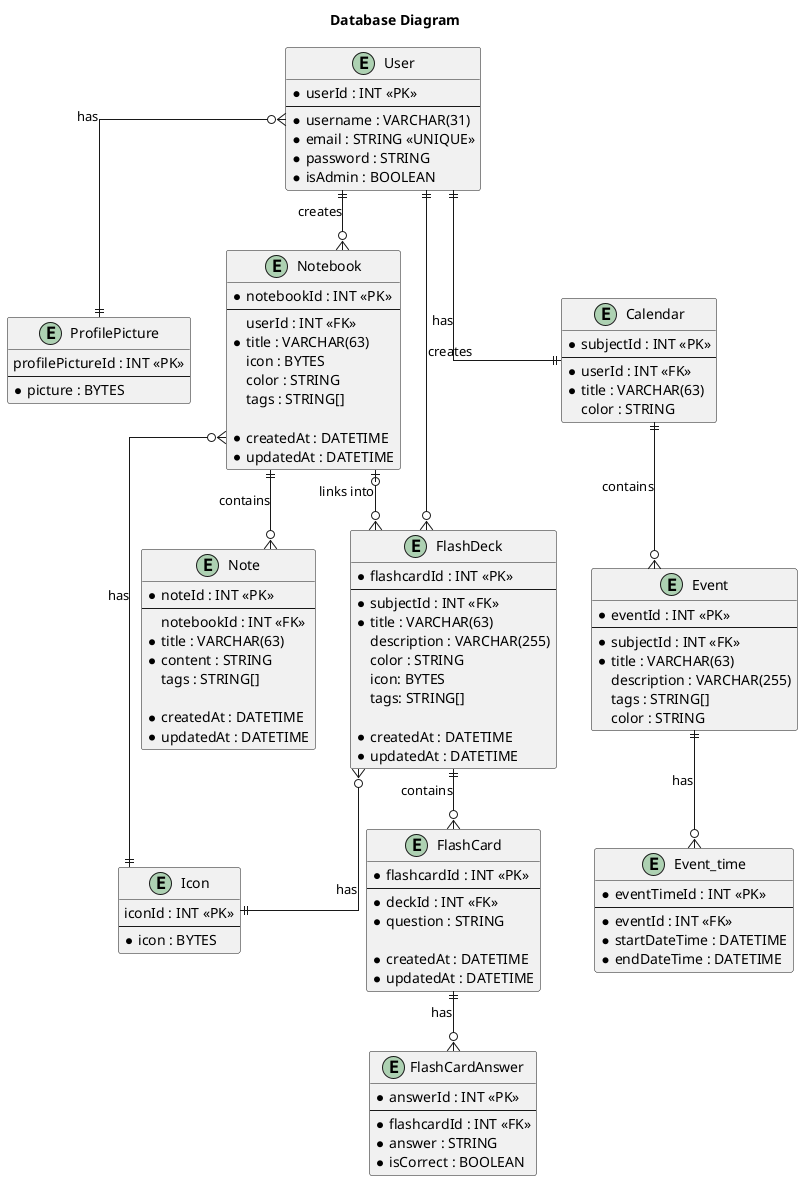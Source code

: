 ﻿@startuml
skinparam shadowing false
skinparam linetype ortho
title Database Diagram

entity User {
    * userId : INT <<PK>>
    --
    * username : VARCHAR(31)
    * email : STRING <<UNIQUE>>
    * password : STRING
    * isAdmin : BOOLEAN
}

entity ProfilePicture {
    profilePictureId : INT <<PK>>
    --
    *picture : BYTES
}

entity Icon {
    iconId : INT <<PK>>
    --
    *icon : BYTES
}

entity Notebook {
    * notebookId : INT <<PK>>
    --
    userId : INT <<FK>>
    * title : VARCHAR(63)
    icon : BYTES
    color : STRING
    tags : STRING[]

    * createdAt : DATETIME
    * updatedAt : DATETIME
}

entity Note {
    * noteId : INT <<PK>>
    --
    notebookId : INT <<FK>>
    * title : VARCHAR(63)
    * content : STRING
    tags : STRING[]

    * createdAt : DATETIME
    * updatedAt : DATETIME
}

entity Calendar {
    * subjectId : INT <<PK>>
    --
    *userId : INT <<FK>>
    * title : VARCHAR(63)
    color : STRING
}

entity Event {
    * eventId : INT <<PK>>
    --
    * subjectId : INT <<FK>>
    * title : VARCHAR(63)
    description : VARCHAR(255)
    tags : STRING[]
    color : STRING
}

entity Event_time {
    * eventTimeId : INT <<PK>>
    --
    * eventId : INT <<FK>>
    * startDateTime : DATETIME
    * endDateTime : DATETIME
}

entity FlashDeck {
    * flashcardId : INT <<PK>>
    --
    * subjectId : INT <<FK>>
    * title : VARCHAR(63)
    description : VARCHAR(255)
    color : STRING
    icon: BYTES
    tags: STRING[]

    * createdAt : DATETIME
    * updatedAt : DATETIME
}

entity FlashCard {
    * flashcardId : INT <<PK>>
    --
    * deckId : INT <<FK>>
    * question : STRING

    * createdAt : DATETIME
    * updatedAt : DATETIME
}

entity FlashCardAnswer {
    * answerId : INT <<PK>>
    --
    * flashcardId : INT <<FK>>
    * answer : STRING
    * isCorrect : BOOLEAN
}

User            }o--|| ProfilePicture   : has
User            ||--o{ Notebook         : creates
Notebook        ||--o{ Note             : contains
User            ||--|| Calendar         : has
Calendar        ||--o{ Event            : contains
Event           ||--o{ Event_time       : has
User            ||--o{ FlashDeck        : creates
FlashDeck       ||--o{ FlashCard        : contains
FlashCard       ||--o{ FlashCardAnswer  : has
Notebook        |o--o{ FlashDeck        : links into
Notebook        }o--|| Icon             : has
FlashDeck       }o--|| Icon             : has


@enduml

